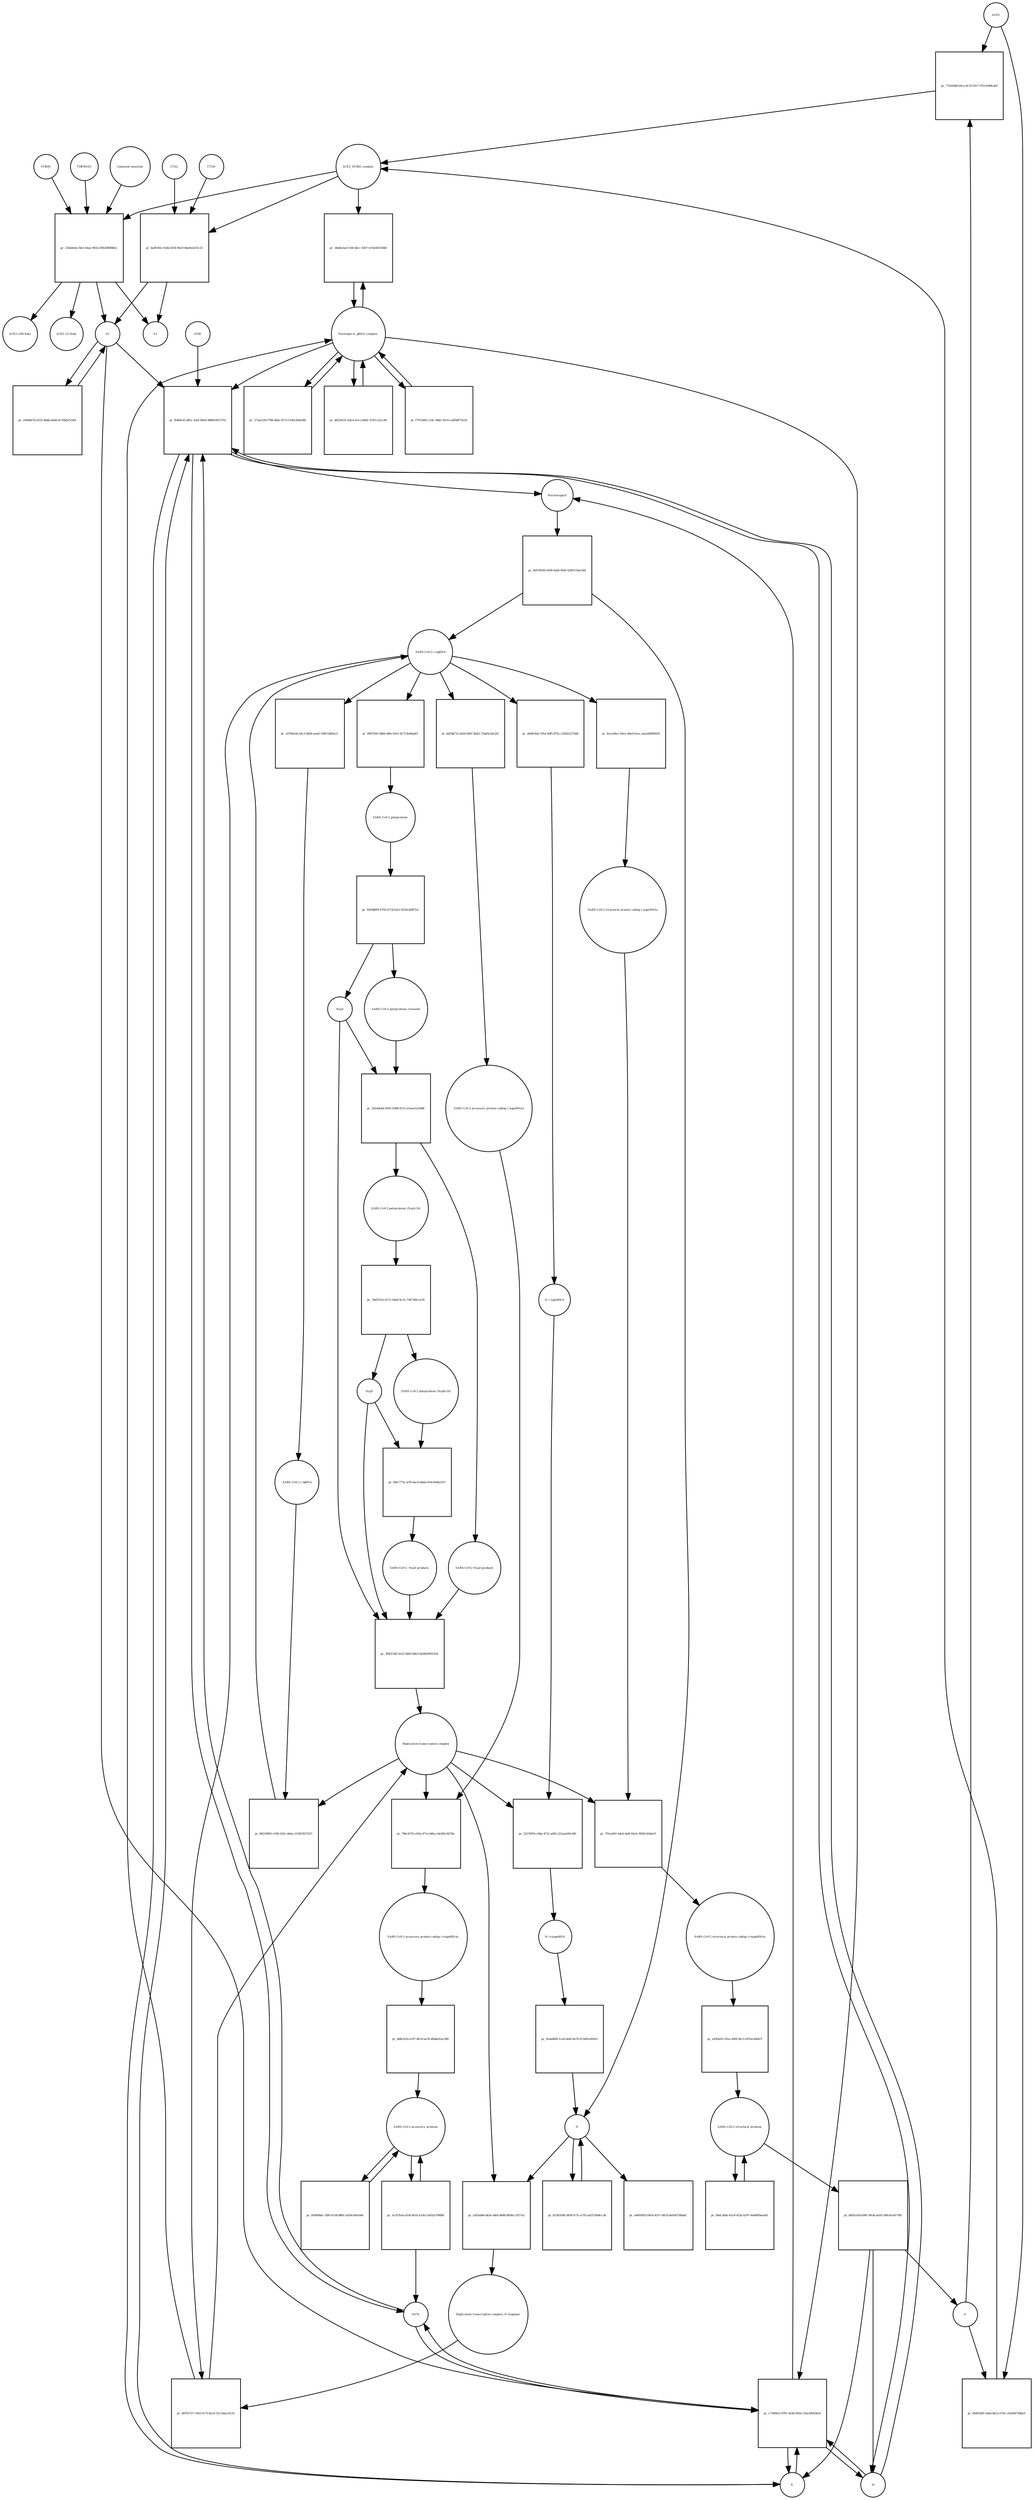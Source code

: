 strict digraph  {
ACE2 [annotation="", bipartite=0, cls=macromolecule, fontsize=4, label=ACE2, shape=circle];
"pr_77afebdd-64ce-4c32-93c7-67ecfe8dc4ef" [annotation="", bipartite=1, cls=process, fontsize=4, label="pr_77afebdd-64ce-4c32-93c7-67ecfe8dc4ef", shape=square];
"ACE2_SPIKE complex" [annotation="", bipartite=0, cls=complex, fontsize=4, label="ACE2_SPIKE complex", shape=circle];
S [annotation="", bipartite=0, cls="macromolecule multimer", fontsize=4, label=S, shape=circle];
"Nucleoporin_gRNA complex " [annotation="", bipartite=0, cls=complex, fontsize=4, label="Nucleoporin_gRNA complex ", shape=circle];
"pr_34dde3ad-514f-4dcc-9207-b7eb345556bf" [annotation="", bipartite=1, cls=process, fontsize=4, label="pr_34dde3ad-514f-4dcc-9207-b7eb345556bf", shape=square];
"pr_ba4f345c-024d-455f-9bc9-6be0e2e55c25" [annotation="", bipartite=1, cls=process, fontsize=4, label="pr_ba4f345c-024d-455f-9bc9-6be0e2e55c25", shape=square];
S2 [annotation="", bipartite=0, cls=macromolecule, fontsize=4, label=S2, shape=circle];
CTSB [annotation="", bipartite=0, cls=macromolecule, fontsize=4, label=CTSB, shape=circle];
CTSL [annotation="", bipartite=0, cls=macromolecule, fontsize=4, label=CTSL, shape=circle];
S1 [annotation="", bipartite=0, cls=macromolecule, fontsize=4, label=S1, shape=circle];
"pr_d0d924f6-5deb-4622-b7b1-c6a494744be9" [annotation="", bipartite=1, cls=process, fontsize=4, label="pr_d0d924f6-5deb-4622-b7b1-c6a494744be9", shape=square];
"pr_ff4b8cd3-d85c-42af-80e9-48860301371b" [annotation="", bipartite=1, cls=process, fontsize=4, label="pr_ff4b8cd3-d85c-42af-80e9-48860301371b", shape=square];
Nucleocapsid [annotation="", bipartite=0, cls=complex, fontsize=4, label=Nucleocapsid, shape=circle];
LY6E [annotation="", bipartite=0, cls=macromolecule, fontsize=4, label=LY6E, shape=circle];
Orf7a [annotation="", bipartite=0, cls=macromolecule, fontsize=4, label=Orf7a, shape=circle];
E [annotation="", bipartite=0, cls=macromolecule, fontsize=4, label=E, shape=circle];
M [annotation="", bipartite=0, cls=macromolecule, fontsize=4, label=M, shape=circle];
"pr_c7360fe3-9781-4e9d-95fd-116e30643bc8" [annotation="", bipartite=1, cls=process, fontsize=4, label="pr_c7360fe3-9781-4e9d-95fd-116e30643bc8", shape=square];
"pr_06978506-0209-42de-965f-42907c8ae54d" [annotation="", bipartite=1, cls=process, fontsize=4, label="pr_06978506-0209-42de-965f-42907c8ae54d", shape=square];
" SARS-CoV-2 (+)gRNA" [annotation="", bipartite=0, cls="nucleic acid feature", fontsize=4, label=" SARS-CoV-2 (+)gRNA", shape=circle];
N [annotation="", bipartite=0, cls="macromolecule multimer", fontsize=4, label=N, shape=circle];
"SARS-CoV-2 polyproteins" [annotation="", bipartite=0, cls=complex, fontsize=4, label="SARS-CoV-2 polyproteins", shape=circle];
"pr_64508bf9-4756-4714-b31e-652fe284f7e2" [annotation="", bipartite=1, cls=process, fontsize=4, label="pr_64508bf9-4756-4714-b31e-652fe284f7e2", shape=square];
"SARS-CoV-2 polyproteins (cleaved)" [annotation="", bipartite=0, cls=complex, fontsize=4, label="SARS-CoV-2 polyproteins (cleaved)", shape=circle];
Nsp3 [annotation="", bipartite=0, cls=macromolecule, fontsize=4, label=Nsp3, shape=circle];
"pr_273ae528-f788-48bc-817e-f330c6fda58b" [annotation="", bipartite=1, cls=process, fontsize=4, label="pr_273ae528-f788-48bc-817e-f330c6fda58b", shape=square];
"pr_d025023c-6dc4-41e1-b8d2-1f3f1c2a1c84" [annotation="", bipartite=1, cls=process, fontsize=4, label="pr_d025023c-6dc4-41e1-b8d2-1f3f1c2a1c84", shape=square];
"SARS-CoV-2 structural proteins" [annotation="", bipartite=0, cls=complex, fontsize=4, label="SARS-CoV-2 structural proteins", shape=circle];
"pr_b692cd18-69f1-493b-ab18-396c4ce0178d" [annotation="", bipartite=1, cls=process, fontsize=4, label="pr_b692cd18-69f1-493b-ab18-396c4ce0178d", shape=square];
"pr_e4695835-b9c6-457c-9d19-de93b728bafc" [annotation="", bipartite=1, cls=process, fontsize=4, label="pr_e4695835-b9c6-457c-9d19-de93b728bafc", shape=square];
"SARS-CoV-2 accessory proteins" [annotation="", bipartite=0, cls=complex, fontsize=4, label="SARS-CoV-2 accessory proteins", shape=circle];
"pr_956404dc-35f6-4158-88fb-2a50e300cb0e" [annotation="", bipartite=1, cls=process, fontsize=4, label="pr_956404dc-35f6-4158-88fb-2a50e300cb0e", shape=square];
"pr_0bdc26be-61c8-433a-b197-4e8bff6eae65" [annotation="", bipartite=1, cls=process, fontsize=4, label="pr_0bdc26be-61c8-433a-b197-4e8bff6eae65", shape=square];
"pr_812835d9-3858-471c-a792-a6257b08cc3b" [annotation="", bipartite=1, cls=process, fontsize=4, label="pr_812835d9-3858-471c-a792-a6257b08cc3b", shape=square];
"SARS-CoV-2 accessory protein coding (-)sgmRNAs" [annotation="", bipartite=0, cls=complex, fontsize=4, label="SARS-CoV-2 accessory protein coding (-)sgmRNAs", shape=circle];
"pr_79bc4755-e93a-471a-bf6a-cda582c8278a" [annotation="", bipartite=1, cls=process, fontsize=4, label="pr_79bc4755-e93a-471a-bf6a-cda582c8278a", shape=square];
"SARS-CoV-2 accessory protein coding (+)sgmRNAs" [annotation="", bipartite=0, cls=complex, fontsize=4, label="SARS-CoV-2 accessory protein coding (+)sgmRNAs", shape=circle];
"Replication transcription complex" [annotation="", bipartite=0, cls=complex, fontsize=4, label="Replication transcription complex", shape=circle];
"SARS-CoV-2 structural protein coding (-)sgmRNAs" [annotation="", bipartite=0, cls=complex, fontsize=4, label="SARS-CoV-2 structural protein coding (-)sgmRNAs", shape=circle];
"pr_7f5ce601-4dcb-4eff-82a4-3629c43ebcf1" [annotation="", bipartite=1, cls=process, fontsize=4, label="pr_7f5ce601-4dcb-4eff-82a4-3629c43ebcf1", shape=square];
"SARS-CoV-2 structural protein coding (+)sgmRNAs" [annotation="", bipartite=0, cls=complex, fontsize=4, label="SARS-CoV-2 structural protein coding (+)sgmRNAs", shape=circle];
"N (-)sgmRNA" [annotation="", bipartite=0, cls="nucleic acid feature", fontsize=4, label="N (-)sgmRNA", shape=circle];
"pr_22270f18-c9da-4722-a662-222aae09c3d0" [annotation="", bipartite=1, cls=process, fontsize=4, label="pr_22270f18-c9da-4722-a662-222aae09c3d0", shape=square];
"N (+)sgmRNA" [annotation="", bipartite=0, cls="nucleic acid feature", fontsize=4, label="N (+)sgmRNA", shape=circle];
"pr_9cda86f8-1ca9-4a6f-8e76-015691e959cf" [annotation="", bipartite=1, cls=process, fontsize=4, label="pr_9cda86f8-1ca9-4a6f-8e76-015691e959cf", shape=square];
"pr_8dbc9cfa-fc87-4b7d-aa7b-4fbbe81ac580" [annotation="", bipartite=1, cls=process, fontsize=4, label="pr_8dbc9cfa-fc87-4b7d-aa7b-4fbbe81ac580", shape=square];
"pr_a93fef01-931a-490f-9ec5-fd7fac460d7f" [annotation="", bipartite=1, cls=process, fontsize=4, label="pr_a93fef01-931a-490f-9ec5-fd7fac460d7f", shape=square];
"pr_f7913dd5-218c-48dc-92c6-ca6f00f73e24" [annotation="", bipartite=1, cls=process, fontsize=4, label="pr_f7913dd5-218c-48dc-92c6-ca6f00f73e24", shape=square];
"pr_1a7d7b3a-d1df-4018-a536-cb452a709fb8" [annotation="", bipartite=1, cls=process, fontsize=4, label="pr_1a7d7b3a-d1df-4018-a536-cb452a709fb8", shape=square];
"pr_234a6e6a-5bcf-44a2-9832-4942680f8b5c" [annotation="", bipartite=1, cls=process, fontsize=4, label="pr_234a6e6a-5bcf-44a2-9832-4942680f8b5c", shape=square];
FURIN [annotation="", bipartite=0, cls=macromolecule, fontsize=4, label=FURIN, shape=circle];
TMPRSS2 [annotation="", bipartite=0, cls=macromolecule, fontsize=4, label=TMPRSS2, shape=circle];
"Camostat mesylate" [annotation="urn_miriam_pubchem.compound_2536", bipartite=0, cls="simple chemical", fontsize=4, label="Camostat mesylate", shape=circle];
"ACE2 (100 Kda)" [annotation="", bipartite=0, cls=macromolecule, fontsize=4, label="ACE2 (100 Kda)", shape=circle];
"ACE2 (15 Kda)" [annotation="", bipartite=0, cls=macromolecule, fontsize=4, label="ACE2 (15 Kda)", shape=circle];
"pr_e00d8a7b-0335-4bdd-a6dd-dc76bdcf234d" [annotation="", bipartite=1, cls=process, fontsize=4, label="pr_e00d8a7b-0335-4bdd-a6dd-dc76bdcf234d", shape=square];
"pr_3b1dda44-0385-4389-9312-a1aee1a320df" [annotation="", bipartite=1, cls=process, fontsize=4, label="pr_3b1dda44-0385-4389-9312-a1aee1a320df", shape=square];
"SARS-CoV-2 Nsp3 products" [annotation="", bipartite=0, cls=complex, fontsize=4, label="SARS-CoV-2 Nsp3 products", shape=circle];
"SARS-CoV-2 polyproteins (Nsp5-16)" [annotation="", bipartite=0, cls=complex, fontsize=4, label="SARS-CoV-2 polyproteins (Nsp5-16)", shape=circle];
"pr_7dd2101e-b172-44a8-9c31-736736fcca59" [annotation="", bipartite=1, cls=process, fontsize=4, label="pr_7dd2101e-b172-44a8-9c31-736736fcca59", shape=square];
"SARS-CoV-2 polyproteins (Nsp6-16)" [annotation="", bipartite=0, cls=complex, fontsize=4, label="SARS-CoV-2 polyproteins (Nsp6-16)", shape=circle];
Nsp5 [annotation="", bipartite=0, cls=macromolecule, fontsize=4, label=Nsp5, shape=circle];
"pr_9bfc777a-2cf0-4ac6-bdab-d14cb50b2107" [annotation="", bipartite=1, cls=process, fontsize=4, label="pr_9bfc777a-2cf0-4ac6-bdab-d14cb50b2107", shape=square];
"SARS-CoV-2  Nsp5 products" [annotation="", bipartite=0, cls=complex, fontsize=4, label="SARS-CoV-2  Nsp5 products", shape=circle];
"pr_f8f47fe6-58b0-4dfe-95e1-6c713e4babf5" [annotation="", bipartite=1, cls=process, fontsize=4, label="pr_f8f47fe6-58b0-4dfe-95e1-6c713e4babf5", shape=square];
"pr_3f0015d0-2e22-4b83-86e3-0e9626901024" [annotation="", bipartite=1, cls=process, fontsize=4, label="pr_3f0015d0-2e22-4b83-86e3-0e9626901024", shape=square];
"Replication transcription complex_N oligomer" [annotation="", bipartite=0, cls=complex, fontsize=4, label="Replication transcription complex_N oligomer", shape=circle];
"pr_48793727-1643-4c7f-8ec6-52c1baec0c24" [annotation="", bipartite=1, cls=process, fontsize=4, label="pr_48793727-1643-4c7f-8ec6-52c1baec0c24", shape=square];
"pr_c8784a3d-5dc3-4d56-aea8-358f15d82e21" [annotation="", bipartite=1, cls=process, fontsize=4, label="pr_c8784a3d-5dc3-4d56-aea8-358f15d82e21", shape=square];
" SARS-CoV-2 (-)gRNA" [annotation="", bipartite=0, cls="nucleic acid feature", fontsize=4, label=" SARS-CoV-2 (-)gRNA", shape=circle];
"pr_a8d9c8af-101d-4df5-87fa-c32fd25279d6" [annotation="", bipartite=1, cls=process, fontsize=4, label="pr_a8d9c8af-101d-4df5-87fa-c32fd25279d6", shape=square];
"pr_8cec64a1-0dce-4ded-b1ec-aa2e6d9f6928" [annotation="", bipartite=1, cls=process, fontsize=4, label="pr_8cec64a1-0dce-4ded-b1ec-aa2e6d9f6928", shape=square];
"pr_bd54b71f-ab59-49d7-bb42-72de0cd2e2f2" [annotation="", bipartite=1, cls=process, fontsize=4, label="pr_bd54b71f-ab59-49d7-bb42-72de0cd2e2f2", shape=square];
"pr_89218901-c506-425c-b0aa-31281f027d72" [annotation="", bipartite=1, cls=process, fontsize=4, label="pr_89218901-c506-425c-b0aa-31281f027d72", shape=square];
"pr_cbf3abd6-db3e-48ef-8686-8f0dcc1877a5" [annotation="", bipartite=1, cls=process, fontsize=4, label="pr_cbf3abd6-db3e-48ef-8686-8f0dcc1877a5", shape=square];
ACE2 -> "pr_77afebdd-64ce-4c32-93c7-67ecfe8dc4ef"  [annotation="", interaction_type=consumption];
ACE2 -> "pr_d0d924f6-5deb-4622-b7b1-c6a494744be9"  [annotation="", interaction_type=consumption];
"pr_77afebdd-64ce-4c32-93c7-67ecfe8dc4ef" -> "ACE2_SPIKE complex"  [annotation="", interaction_type=production];
"ACE2_SPIKE complex" -> "pr_34dde3ad-514f-4dcc-9207-b7eb345556bf"  [annotation="urn_miriam_pubmed_32142651|urn_miriam_pubmed_32094589", interaction_type=stimulation];
"ACE2_SPIKE complex" -> "pr_ba4f345c-024d-455f-9bc9-6be0e2e55c25"  [annotation="", interaction_type=consumption];
"ACE2_SPIKE complex" -> "pr_234a6e6a-5bcf-44a2-9832-4942680f8b5c"  [annotation="", interaction_type=consumption];
S -> "pr_77afebdd-64ce-4c32-93c7-67ecfe8dc4ef"  [annotation="", interaction_type=consumption];
S -> "pr_d0d924f6-5deb-4622-b7b1-c6a494744be9"  [annotation="", interaction_type=consumption];
"Nucleoporin_gRNA complex " -> "pr_34dde3ad-514f-4dcc-9207-b7eb345556bf"  [annotation="", interaction_type=consumption];
"Nucleoporin_gRNA complex " -> "pr_ff4b8cd3-d85c-42af-80e9-48860301371b"  [annotation="", interaction_type=consumption];
"Nucleoporin_gRNA complex " -> "pr_c7360fe3-9781-4e9d-95fd-116e30643bc8"  [annotation="", interaction_type=consumption];
"Nucleoporin_gRNA complex " -> "pr_273ae528-f788-48bc-817e-f330c6fda58b"  [annotation="", interaction_type=consumption];
"Nucleoporin_gRNA complex " -> "pr_d025023c-6dc4-41e1-b8d2-1f3f1c2a1c84"  [annotation="", interaction_type=consumption];
"Nucleoporin_gRNA complex " -> "pr_f7913dd5-218c-48dc-92c6-ca6f00f73e24"  [annotation="", interaction_type=consumption];
"pr_34dde3ad-514f-4dcc-9207-b7eb345556bf" -> "Nucleoporin_gRNA complex "  [annotation="", interaction_type=production];
"pr_ba4f345c-024d-455f-9bc9-6be0e2e55c25" -> S2  [annotation="", interaction_type=production];
"pr_ba4f345c-024d-455f-9bc9-6be0e2e55c25" -> S1  [annotation="", interaction_type=production];
S2 -> "pr_ff4b8cd3-d85c-42af-80e9-48860301371b"  [annotation="urn_miriam_doi_10.1101%2F2020.03.05.979260|urn_miriam_doi_10.1101%2F2020.04.02.021469", interaction_type=stimulation];
S2 -> "pr_c7360fe3-9781-4e9d-95fd-116e30643bc8"  [annotation="", interaction_type=stimulation];
S2 -> "pr_e00d8a7b-0335-4bdd-a6dd-dc76bdcf234d"  [annotation="", interaction_type=consumption];
CTSB -> "pr_ba4f345c-024d-455f-9bc9-6be0e2e55c25"  [annotation=urn_miriam_pubmed_32142651, interaction_type=catalysis];
CTSL -> "pr_ba4f345c-024d-455f-9bc9-6be0e2e55c25"  [annotation=urn_miriam_pubmed_32142651, interaction_type=catalysis];
"pr_d0d924f6-5deb-4622-b7b1-c6a494744be9" -> "ACE2_SPIKE complex"  [annotation="", interaction_type=production];
"pr_ff4b8cd3-d85c-42af-80e9-48860301371b" -> Nucleocapsid  [annotation="", interaction_type=production];
"pr_ff4b8cd3-d85c-42af-80e9-48860301371b" -> Orf7a  [annotation="", interaction_type=production];
"pr_ff4b8cd3-d85c-42af-80e9-48860301371b" -> E  [annotation="", interaction_type=production];
"pr_ff4b8cd3-d85c-42af-80e9-48860301371b" -> M  [annotation="", interaction_type=production];
Nucleocapsid -> "pr_06978506-0209-42de-965f-42907c8ae54d"  [annotation="", interaction_type=consumption];
LY6E -> "pr_ff4b8cd3-d85c-42af-80e9-48860301371b"  [annotation="urn_miriam_doi_10.1101%2F2020.03.05.979260|urn_miriam_doi_10.1101%2F2020.04.02.021469", interaction_type=inhibition];
Orf7a -> "pr_ff4b8cd3-d85c-42af-80e9-48860301371b"  [annotation="", interaction_type=consumption];
Orf7a -> "pr_c7360fe3-9781-4e9d-95fd-116e30643bc8"  [annotation="", interaction_type=consumption];
E -> "pr_ff4b8cd3-d85c-42af-80e9-48860301371b"  [annotation="", interaction_type=consumption];
E -> "pr_c7360fe3-9781-4e9d-95fd-116e30643bc8"  [annotation="", interaction_type=consumption];
M -> "pr_ff4b8cd3-d85c-42af-80e9-48860301371b"  [annotation="", interaction_type=consumption];
M -> "pr_c7360fe3-9781-4e9d-95fd-116e30643bc8"  [annotation="", interaction_type=consumption];
"pr_c7360fe3-9781-4e9d-95fd-116e30643bc8" -> Nucleocapsid  [annotation="", interaction_type=production];
"pr_c7360fe3-9781-4e9d-95fd-116e30643bc8" -> E  [annotation="", interaction_type=production];
"pr_c7360fe3-9781-4e9d-95fd-116e30643bc8" -> M  [annotation="", interaction_type=production];
"pr_c7360fe3-9781-4e9d-95fd-116e30643bc8" -> Orf7a  [annotation="", interaction_type=production];
"pr_06978506-0209-42de-965f-42907c8ae54d" -> " SARS-CoV-2 (+)gRNA"  [annotation="", interaction_type=production];
"pr_06978506-0209-42de-965f-42907c8ae54d" -> N  [annotation="", interaction_type=production];
" SARS-CoV-2 (+)gRNA" -> "pr_f8f47fe6-58b0-4dfe-95e1-6c713e4babf5"  [annotation="", interaction_type=consumption];
" SARS-CoV-2 (+)gRNA" -> "pr_48793727-1643-4c7f-8ec6-52c1baec0c24"  [annotation="", interaction_type=consumption];
" SARS-CoV-2 (+)gRNA" -> "pr_c8784a3d-5dc3-4d56-aea8-358f15d82e21"  [annotation="", interaction_type=consumption];
" SARS-CoV-2 (+)gRNA" -> "pr_a8d9c8af-101d-4df5-87fa-c32fd25279d6"  [annotation="", interaction_type=consumption];
" SARS-CoV-2 (+)gRNA" -> "pr_8cec64a1-0dce-4ded-b1ec-aa2e6d9f6928"  [annotation="", interaction_type=consumption];
" SARS-CoV-2 (+)gRNA" -> "pr_bd54b71f-ab59-49d7-bb42-72de0cd2e2f2"  [annotation="", interaction_type=consumption];
N -> "pr_e4695835-b9c6-457c-9d19-de93b728bafc"  [annotation="", interaction_type=consumption];
N -> "pr_812835d9-3858-471c-a792-a6257b08cc3b"  [annotation="", interaction_type=consumption];
N -> "pr_cbf3abd6-db3e-48ef-8686-8f0dcc1877a5"  [annotation="", interaction_type=consumption];
"SARS-CoV-2 polyproteins" -> "pr_64508bf9-4756-4714-b31e-652fe284f7e2"  [annotation=urn_miriam_pubmed_31226023, interaction_type=catalysis];
"pr_64508bf9-4756-4714-b31e-652fe284f7e2" -> "SARS-CoV-2 polyproteins (cleaved)"  [annotation="", interaction_type=production];
"pr_64508bf9-4756-4714-b31e-652fe284f7e2" -> Nsp3  [annotation="", interaction_type=production];
"SARS-CoV-2 polyproteins (cleaved)" -> "pr_3b1dda44-0385-4389-9312-a1aee1a320df"  [annotation="", interaction_type=consumption];
Nsp3 -> "pr_3b1dda44-0385-4389-9312-a1aee1a320df"  [annotation="", interaction_type=catalysis];
Nsp3 -> "pr_3f0015d0-2e22-4b83-86e3-0e9626901024"  [annotation="", interaction_type=consumption];
"pr_273ae528-f788-48bc-817e-f330c6fda58b" -> "Nucleoporin_gRNA complex "  [annotation="", interaction_type=production];
"pr_d025023c-6dc4-41e1-b8d2-1f3f1c2a1c84" -> "Nucleoporin_gRNA complex "  [annotation="", interaction_type=production];
"SARS-CoV-2 structural proteins" -> "pr_b692cd18-69f1-493b-ab18-396c4ce0178d"  [annotation="", interaction_type=consumption];
"SARS-CoV-2 structural proteins" -> "pr_0bdc26be-61c8-433a-b197-4e8bff6eae65"  [annotation="", interaction_type=consumption];
"pr_b692cd18-69f1-493b-ab18-396c4ce0178d" -> M  [annotation="", interaction_type=production];
"pr_b692cd18-69f1-493b-ab18-396c4ce0178d" -> E  [annotation="", interaction_type=production];
"pr_b692cd18-69f1-493b-ab18-396c4ce0178d" -> S  [annotation="", interaction_type=production];
"SARS-CoV-2 accessory proteins" -> "pr_956404dc-35f6-4158-88fb-2a50e300cb0e"  [annotation="", interaction_type=consumption];
"SARS-CoV-2 accessory proteins" -> "pr_1a7d7b3a-d1df-4018-a536-cb452a709fb8"  [annotation="", interaction_type=consumption];
"pr_956404dc-35f6-4158-88fb-2a50e300cb0e" -> "SARS-CoV-2 accessory proteins"  [annotation="", interaction_type=production];
"pr_0bdc26be-61c8-433a-b197-4e8bff6eae65" -> "SARS-CoV-2 structural proteins"  [annotation="", interaction_type=production];
"pr_812835d9-3858-471c-a792-a6257b08cc3b" -> N  [annotation="", interaction_type=production];
"SARS-CoV-2 accessory protein coding (-)sgmRNAs" -> "pr_79bc4755-e93a-471a-bf6a-cda582c8278a"  [annotation="", interaction_type=consumption];
"pr_79bc4755-e93a-471a-bf6a-cda582c8278a" -> "SARS-CoV-2 accessory protein coding (+)sgmRNAs"  [annotation="", interaction_type=production];
"SARS-CoV-2 accessory protein coding (+)sgmRNAs" -> "pr_8dbc9cfa-fc87-4b7d-aa7b-4fbbe81ac580"  [annotation="", interaction_type=consumption];
"Replication transcription complex" -> "pr_79bc4755-e93a-471a-bf6a-cda582c8278a"  [annotation="", interaction_type="necessary stimulation"];
"Replication transcription complex" -> "pr_7f5ce601-4dcb-4eff-82a4-3629c43ebcf1"  [annotation="", interaction_type="necessary stimulation"];
"Replication transcription complex" -> "pr_22270f18-c9da-4722-a662-222aae09c3d0"  [annotation="", interaction_type="necessary stimulation"];
"Replication transcription complex" -> "pr_89218901-c506-425c-b0aa-31281f027d72"  [annotation="", interaction_type="necessary stimulation"];
"Replication transcription complex" -> "pr_cbf3abd6-db3e-48ef-8686-8f0dcc1877a5"  [annotation="", interaction_type=consumption];
"SARS-CoV-2 structural protein coding (-)sgmRNAs" -> "pr_7f5ce601-4dcb-4eff-82a4-3629c43ebcf1"  [annotation="", interaction_type=consumption];
"pr_7f5ce601-4dcb-4eff-82a4-3629c43ebcf1" -> "SARS-CoV-2 structural protein coding (+)sgmRNAs"  [annotation="", interaction_type=production];
"SARS-CoV-2 structural protein coding (+)sgmRNAs" -> "pr_a93fef01-931a-490f-9ec5-fd7fac460d7f"  [annotation="", interaction_type=consumption];
"N (-)sgmRNA" -> "pr_22270f18-c9da-4722-a662-222aae09c3d0"  [annotation="", interaction_type=consumption];
"pr_22270f18-c9da-4722-a662-222aae09c3d0" -> "N (+)sgmRNA"  [annotation="", interaction_type=production];
"N (+)sgmRNA" -> "pr_9cda86f8-1ca9-4a6f-8e76-015691e959cf"  [annotation="", interaction_type=consumption];
"pr_9cda86f8-1ca9-4a6f-8e76-015691e959cf" -> N  [annotation="", interaction_type=production];
"pr_8dbc9cfa-fc87-4b7d-aa7b-4fbbe81ac580" -> "SARS-CoV-2 accessory proteins"  [annotation="", interaction_type=production];
"pr_a93fef01-931a-490f-9ec5-fd7fac460d7f" -> "SARS-CoV-2 structural proteins"  [annotation="", interaction_type=production];
"pr_f7913dd5-218c-48dc-92c6-ca6f00f73e24" -> "Nucleoporin_gRNA complex "  [annotation="", interaction_type=production];
"pr_1a7d7b3a-d1df-4018-a536-cb452a709fb8" -> "SARS-CoV-2 accessory proteins"  [annotation="", interaction_type=production];
"pr_1a7d7b3a-d1df-4018-a536-cb452a709fb8" -> Orf7a  [annotation="", interaction_type=production];
"pr_234a6e6a-5bcf-44a2-9832-4942680f8b5c" -> S2  [annotation="", interaction_type=production];
"pr_234a6e6a-5bcf-44a2-9832-4942680f8b5c" -> "ACE2 (100 Kda)"  [annotation="", interaction_type=production];
"pr_234a6e6a-5bcf-44a2-9832-4942680f8b5c" -> S1  [annotation="", interaction_type=production];
"pr_234a6e6a-5bcf-44a2-9832-4942680f8b5c" -> "ACE2 (15 Kda)"  [annotation="", interaction_type=production];
FURIN -> "pr_234a6e6a-5bcf-44a2-9832-4942680f8b5c"  [annotation="", interaction_type=catalysis];
TMPRSS2 -> "pr_234a6e6a-5bcf-44a2-9832-4942680f8b5c"  [annotation="", interaction_type=catalysis];
"Camostat mesylate" -> "pr_234a6e6a-5bcf-44a2-9832-4942680f8b5c"  [annotation="", interaction_type=inhibition];
"pr_e00d8a7b-0335-4bdd-a6dd-dc76bdcf234d" -> S2  [annotation="", interaction_type=production];
"pr_3b1dda44-0385-4389-9312-a1aee1a320df" -> "SARS-CoV-2 Nsp3 products"  [annotation="", interaction_type=production];
"pr_3b1dda44-0385-4389-9312-a1aee1a320df" -> "SARS-CoV-2 polyproteins (Nsp5-16)"  [annotation="", interaction_type=production];
"SARS-CoV-2 Nsp3 products" -> "pr_3f0015d0-2e22-4b83-86e3-0e9626901024"  [annotation="", interaction_type=consumption];
"SARS-CoV-2 polyproteins (Nsp5-16)" -> "pr_7dd2101e-b172-44a8-9c31-736736fcca59"  [annotation="", interaction_type=catalysis];
"pr_7dd2101e-b172-44a8-9c31-736736fcca59" -> "SARS-CoV-2 polyproteins (Nsp6-16)"  [annotation="", interaction_type=production];
"pr_7dd2101e-b172-44a8-9c31-736736fcca59" -> Nsp5  [annotation="", interaction_type=production];
"SARS-CoV-2 polyproteins (Nsp6-16)" -> "pr_9bfc777a-2cf0-4ac6-bdab-d14cb50b2107"  [annotation="", interaction_type=consumption];
Nsp5 -> "pr_9bfc777a-2cf0-4ac6-bdab-d14cb50b2107"  [annotation="", interaction_type=catalysis];
Nsp5 -> "pr_3f0015d0-2e22-4b83-86e3-0e9626901024"  [annotation="", interaction_type=consumption];
"pr_9bfc777a-2cf0-4ac6-bdab-d14cb50b2107" -> "SARS-CoV-2  Nsp5 products"  [annotation="", interaction_type=production];
"SARS-CoV-2  Nsp5 products" -> "pr_3f0015d0-2e22-4b83-86e3-0e9626901024"  [annotation="", interaction_type=consumption];
"pr_f8f47fe6-58b0-4dfe-95e1-6c713e4babf5" -> "SARS-CoV-2 polyproteins"  [annotation="", interaction_type=production];
"pr_3f0015d0-2e22-4b83-86e3-0e9626901024" -> "Replication transcription complex"  [annotation="", interaction_type=production];
"Replication transcription complex_N oligomer" -> "pr_48793727-1643-4c7f-8ec6-52c1baec0c24"  [annotation="", interaction_type=consumption];
"pr_48793727-1643-4c7f-8ec6-52c1baec0c24" -> "Nucleoporin_gRNA complex "  [annotation="", interaction_type=production];
"pr_48793727-1643-4c7f-8ec6-52c1baec0c24" -> "Replication transcription complex"  [annotation="", interaction_type=production];
"pr_c8784a3d-5dc3-4d56-aea8-358f15d82e21" -> " SARS-CoV-2 (-)gRNA"  [annotation="", interaction_type=production];
" SARS-CoV-2 (-)gRNA" -> "pr_89218901-c506-425c-b0aa-31281f027d72"  [annotation="", interaction_type=consumption];
"pr_a8d9c8af-101d-4df5-87fa-c32fd25279d6" -> "N (-)sgmRNA"  [annotation="", interaction_type=production];
"pr_8cec64a1-0dce-4ded-b1ec-aa2e6d9f6928" -> "SARS-CoV-2 structural protein coding (-)sgmRNAs"  [annotation="", interaction_type=production];
"pr_bd54b71f-ab59-49d7-bb42-72de0cd2e2f2" -> "SARS-CoV-2 accessory protein coding (-)sgmRNAs"  [annotation="", interaction_type=production];
"pr_89218901-c506-425c-b0aa-31281f027d72" -> " SARS-CoV-2 (+)gRNA"  [annotation="", interaction_type=production];
"pr_cbf3abd6-db3e-48ef-8686-8f0dcc1877a5" -> "Replication transcription complex_N oligomer"  [annotation="", interaction_type=production];
}
